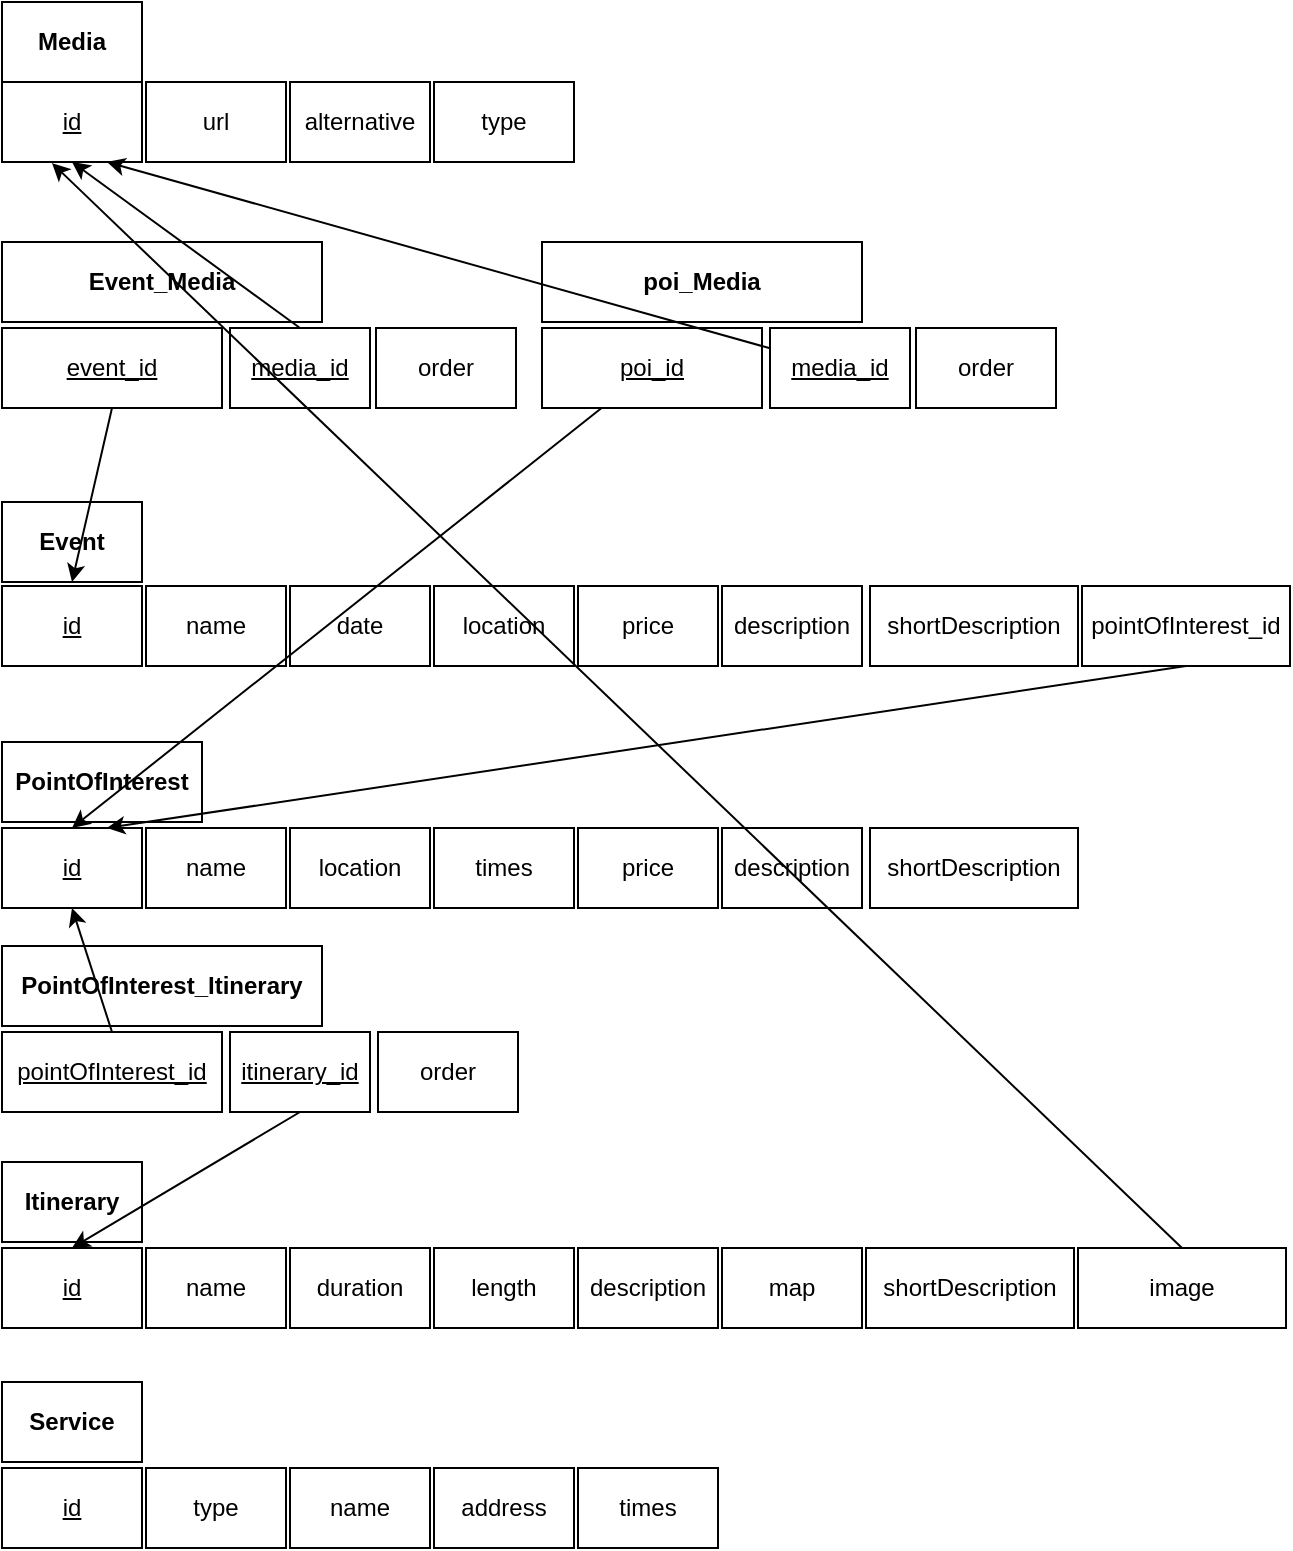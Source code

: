 <mxfile version="18.1.1" type="device"><diagram id="8Mz58BBFj5CzfS6C-rat" name="Page-1"><mxGraphModel dx="946" dy="1706" grid="1" gridSize="10" guides="1" tooltips="1" connect="1" arrows="1" fold="1" page="1" pageScale="1" pageWidth="827" pageHeight="1169" math="0" shadow="0"><root><mxCell id="0"/><mxCell id="1" parent="0"/><mxCell id="DECdh9hEnULVtX-ya3g--1" value="Event" style="rounded=0;whiteSpace=wrap;html=1;fontStyle=1" parent="1" vertex="1"><mxGeometry x="100" y="100" width="70" height="40" as="geometry"/></mxCell><mxCell id="DECdh9hEnULVtX-ya3g--2" value="id" style="rounded=0;whiteSpace=wrap;html=1;fontStyle=4" parent="1" vertex="1"><mxGeometry x="100" y="142" width="70" height="40" as="geometry"/></mxCell><mxCell id="DECdh9hEnULVtX-ya3g--3" value="name" style="rounded=0;whiteSpace=wrap;html=1;" parent="1" vertex="1"><mxGeometry x="172" y="142" width="70" height="40" as="geometry"/></mxCell><mxCell id="DECdh9hEnULVtX-ya3g--4" value="date" style="rounded=0;whiteSpace=wrap;html=1;" parent="1" vertex="1"><mxGeometry x="244" y="142" width="70" height="40" as="geometry"/></mxCell><mxCell id="DECdh9hEnULVtX-ya3g--5" value="location" style="rounded=0;whiteSpace=wrap;html=1;" parent="1" vertex="1"><mxGeometry x="316" y="142" width="70" height="40" as="geometry"/></mxCell><mxCell id="DECdh9hEnULVtX-ya3g--6" value="price" style="rounded=0;whiteSpace=wrap;html=1;" parent="1" vertex="1"><mxGeometry x="388" y="142" width="70" height="40" as="geometry"/></mxCell><mxCell id="DECdh9hEnULVtX-ya3g--7" value="description" style="rounded=0;whiteSpace=wrap;html=1;" parent="1" vertex="1"><mxGeometry x="460" y="142" width="70" height="40" as="geometry"/></mxCell><mxCell id="DECdh9hEnULVtX-ya3g--10" value="shortDescription" style="rounded=0;whiteSpace=wrap;html=1;" parent="1" vertex="1"><mxGeometry x="534" y="142" width="104" height="40" as="geometry"/></mxCell><mxCell id="DECdh9hEnULVtX-ya3g--12" value="pointOfInterest_id" style="rounded=0;whiteSpace=wrap;html=1;" parent="1" vertex="1"><mxGeometry x="640" y="142" width="104" height="40" as="geometry"/></mxCell><mxCell id="DECdh9hEnULVtX-ya3g--13" value="PointOfInterest" style="rounded=0;whiteSpace=wrap;html=1;fontStyle=1" parent="1" vertex="1"><mxGeometry x="100" y="220" width="100" height="40" as="geometry"/></mxCell><mxCell id="DECdh9hEnULVtX-ya3g--14" value="id" style="rounded=0;whiteSpace=wrap;html=1;fontStyle=4" parent="1" vertex="1"><mxGeometry x="100" y="263" width="70" height="40" as="geometry"/></mxCell><mxCell id="DECdh9hEnULVtX-ya3g--15" value="name" style="rounded=0;whiteSpace=wrap;html=1;" parent="1" vertex="1"><mxGeometry x="172" y="263" width="70" height="40" as="geometry"/></mxCell><mxCell id="DECdh9hEnULVtX-ya3g--16" value="location" style="rounded=0;whiteSpace=wrap;html=1;" parent="1" vertex="1"><mxGeometry x="244" y="263" width="70" height="40" as="geometry"/></mxCell><mxCell id="DECdh9hEnULVtX-ya3g--17" value="times" style="rounded=0;whiteSpace=wrap;html=1;" parent="1" vertex="1"><mxGeometry x="316" y="263" width="70" height="40" as="geometry"/></mxCell><mxCell id="DECdh9hEnULVtX-ya3g--18" value="price" style="rounded=0;whiteSpace=wrap;html=1;" parent="1" vertex="1"><mxGeometry x="388" y="263" width="70" height="40" as="geometry"/></mxCell><mxCell id="DECdh9hEnULVtX-ya3g--19" value="description" style="rounded=0;whiteSpace=wrap;html=1;" parent="1" vertex="1"><mxGeometry x="460" y="263" width="70" height="40" as="geometry"/></mxCell><mxCell id="DECdh9hEnULVtX-ya3g--22" value="shortDescription" style="rounded=0;whiteSpace=wrap;html=1;" parent="1" vertex="1"><mxGeometry x="534" y="263" width="104" height="40" as="geometry"/></mxCell><mxCell id="DECdh9hEnULVtX-ya3g--24" value="Itinerary" style="rounded=0;whiteSpace=wrap;html=1;fontStyle=1" parent="1" vertex="1"><mxGeometry x="100" y="430" width="70" height="40" as="geometry"/></mxCell><mxCell id="DECdh9hEnULVtX-ya3g--25" value="id" style="rounded=0;whiteSpace=wrap;html=1;fontStyle=4" parent="1" vertex="1"><mxGeometry x="100" y="473" width="70" height="40" as="geometry"/></mxCell><mxCell id="DECdh9hEnULVtX-ya3g--26" value="name" style="rounded=0;whiteSpace=wrap;html=1;" parent="1" vertex="1"><mxGeometry x="172" y="473" width="70" height="40" as="geometry"/></mxCell><mxCell id="DECdh9hEnULVtX-ya3g--27" value="duration" style="rounded=0;whiteSpace=wrap;html=1;" parent="1" vertex="1"><mxGeometry x="244" y="473" width="70" height="40" as="geometry"/></mxCell><mxCell id="DECdh9hEnULVtX-ya3g--28" value="length" style="rounded=0;whiteSpace=wrap;html=1;" parent="1" vertex="1"><mxGeometry x="316" y="473" width="70" height="40" as="geometry"/></mxCell><mxCell id="DECdh9hEnULVtX-ya3g--29" value="description" style="rounded=0;whiteSpace=wrap;html=1;" parent="1" vertex="1"><mxGeometry x="388" y="473" width="70" height="40" as="geometry"/></mxCell><mxCell id="DECdh9hEnULVtX-ya3g--30" value="map" style="rounded=0;whiteSpace=wrap;html=1;" parent="1" vertex="1"><mxGeometry x="460" y="473" width="70" height="40" as="geometry"/></mxCell><mxCell id="DECdh9hEnULVtX-ya3g--33" value="shortDescription" style="rounded=0;whiteSpace=wrap;html=1;" parent="1" vertex="1"><mxGeometry x="532" y="473" width="104" height="40" as="geometry"/></mxCell><mxCell id="DECdh9hEnULVtX-ya3g--34" value="Service" style="rounded=0;whiteSpace=wrap;html=1;fontStyle=1" parent="1" vertex="1"><mxGeometry x="100" y="540" width="70" height="40" as="geometry"/></mxCell><mxCell id="DECdh9hEnULVtX-ya3g--35" value="id" style="rounded=0;whiteSpace=wrap;html=1;fontStyle=4" parent="1" vertex="1"><mxGeometry x="100" y="583" width="70" height="40" as="geometry"/></mxCell><mxCell id="DECdh9hEnULVtX-ya3g--36" value="type" style="rounded=0;whiteSpace=wrap;html=1;" parent="1" vertex="1"><mxGeometry x="172" y="583" width="70" height="40" as="geometry"/></mxCell><mxCell id="DECdh9hEnULVtX-ya3g--37" value="name" style="rounded=0;whiteSpace=wrap;html=1;" parent="1" vertex="1"><mxGeometry x="244" y="583" width="70" height="40" as="geometry"/></mxCell><mxCell id="DECdh9hEnULVtX-ya3g--38" value="address" style="rounded=0;whiteSpace=wrap;html=1;" parent="1" vertex="1"><mxGeometry x="316" y="583" width="70" height="40" as="geometry"/></mxCell><mxCell id="DECdh9hEnULVtX-ya3g--39" value="times" style="rounded=0;whiteSpace=wrap;html=1;" parent="1" vertex="1"><mxGeometry x="388" y="583" width="70" height="40" as="geometry"/></mxCell><mxCell id="DECdh9hEnULVtX-ya3g--43" value="PointOfInterest_Itinerary" style="rounded=0;whiteSpace=wrap;html=1;fontStyle=1" parent="1" vertex="1"><mxGeometry x="100" y="322" width="160" height="40" as="geometry"/></mxCell><mxCell id="DECdh9hEnULVtX-ya3g--44" value="pointOfInterest_id" style="rounded=0;whiteSpace=wrap;html=1;fontStyle=4" parent="1" vertex="1"><mxGeometry x="100" y="365" width="110" height="40" as="geometry"/></mxCell><mxCell id="DECdh9hEnULVtX-ya3g--45" value="itinerary_id" style="rounded=0;whiteSpace=wrap;html=1;fontStyle=4" parent="1" vertex="1"><mxGeometry x="214" y="365" width="70" height="40" as="geometry"/></mxCell><mxCell id="DECdh9hEnULVtX-ya3g--46" value="" style="endArrow=classic;html=1;rounded=0;exitX=0.5;exitY=1;exitDx=0;exitDy=0;entryX=0.75;entryY=0;entryDx=0;entryDy=0;" parent="1" source="DECdh9hEnULVtX-ya3g--12" target="DECdh9hEnULVtX-ya3g--14" edge="1"><mxGeometry width="50" height="50" relative="1" as="geometry"><mxPoint x="479" y="380" as="sourcePoint"/><mxPoint x="529" y="330" as="targetPoint"/></mxGeometry></mxCell><mxCell id="DECdh9hEnULVtX-ya3g--47" value="" style="endArrow=classic;html=1;rounded=0;exitX=0.5;exitY=0;exitDx=0;exitDy=0;entryX=0.5;entryY=1;entryDx=0;entryDy=0;" parent="1" source="DECdh9hEnULVtX-ya3g--44" target="DECdh9hEnULVtX-ya3g--14" edge="1"><mxGeometry width="50" height="50" relative="1" as="geometry"><mxPoint x="480" y="380" as="sourcePoint"/><mxPoint x="530" y="330" as="targetPoint"/></mxGeometry></mxCell><mxCell id="DECdh9hEnULVtX-ya3g--48" value="" style="endArrow=classic;html=1;rounded=0;exitX=0.5;exitY=1;exitDx=0;exitDy=0;entryX=0.5;entryY=0;entryDx=0;entryDy=0;" parent="1" source="DECdh9hEnULVtX-ya3g--45" target="DECdh9hEnULVtX-ya3g--25" edge="1"><mxGeometry width="50" height="50" relative="1" as="geometry"><mxPoint x="480" y="400" as="sourcePoint"/><mxPoint x="530" y="350" as="targetPoint"/></mxGeometry></mxCell><mxCell id="FZIolosV4i22tuHoSoX0-1" value="Media" style="rounded=0;whiteSpace=wrap;html=1;fontStyle=1" parent="1" vertex="1"><mxGeometry x="100" y="-150" width="70" height="40" as="geometry"/></mxCell><mxCell id="FZIolosV4i22tuHoSoX0-2" value="id" style="rounded=0;whiteSpace=wrap;html=1;fontStyle=4" parent="1" vertex="1"><mxGeometry x="100" y="-110" width="70" height="40" as="geometry"/></mxCell><mxCell id="FZIolosV4i22tuHoSoX0-3" value="url" style="rounded=0;whiteSpace=wrap;html=1;" parent="1" vertex="1"><mxGeometry x="172" y="-110" width="70" height="40" as="geometry"/></mxCell><mxCell id="FZIolosV4i22tuHoSoX0-4" value="alternative" style="rounded=0;whiteSpace=wrap;html=1;" parent="1" vertex="1"><mxGeometry x="244" y="-110" width="70" height="40" as="geometry"/></mxCell><mxCell id="FZIolosV4i22tuHoSoX0-5" value="type" style="rounded=0;whiteSpace=wrap;html=1;" parent="1" vertex="1"><mxGeometry x="316" y="-110" width="70" height="40" as="geometry"/></mxCell><mxCell id="FZIolosV4i22tuHoSoX0-14" value="Event_Media" style="rounded=0;whiteSpace=wrap;html=1;fontStyle=1" parent="1" vertex="1"><mxGeometry x="100" y="-30" width="160" height="40" as="geometry"/></mxCell><mxCell id="FZIolosV4i22tuHoSoX0-15" value="event_id" style="rounded=0;whiteSpace=wrap;html=1;fontStyle=4" parent="1" vertex="1"><mxGeometry x="100" y="13" width="110" height="40" as="geometry"/></mxCell><mxCell id="FZIolosV4i22tuHoSoX0-16" value="media_id" style="rounded=0;whiteSpace=wrap;html=1;fontStyle=4" parent="1" vertex="1"><mxGeometry x="214" y="13" width="70" height="40" as="geometry"/></mxCell><mxCell id="FZIolosV4i22tuHoSoX0-17" value="poi_Media" style="rounded=0;whiteSpace=wrap;html=1;fontStyle=1" parent="1" vertex="1"><mxGeometry x="370" y="-30" width="160" height="40" as="geometry"/></mxCell><mxCell id="FZIolosV4i22tuHoSoX0-18" value="poi_id" style="rounded=0;whiteSpace=wrap;html=1;fontStyle=4" parent="1" vertex="1"><mxGeometry x="370" y="13" width="110" height="40" as="geometry"/></mxCell><mxCell id="FZIolosV4i22tuHoSoX0-19" value="media_id" style="rounded=0;whiteSpace=wrap;html=1;fontStyle=4" parent="1" vertex="1"><mxGeometry x="484" y="13" width="70" height="40" as="geometry"/></mxCell><mxCell id="FZIolosV4i22tuHoSoX0-20" value="" style="endArrow=classic;html=1;rounded=0;exitX=0.5;exitY=1;exitDx=0;exitDy=0;entryX=0.5;entryY=1;entryDx=0;entryDy=0;" parent="1" source="FZIolosV4i22tuHoSoX0-15" target="DECdh9hEnULVtX-ya3g--1" edge="1"><mxGeometry width="50" height="50" relative="1" as="geometry"><mxPoint x="290" y="70" as="sourcePoint"/><mxPoint x="340" y="20" as="targetPoint"/></mxGeometry></mxCell><mxCell id="FZIolosV4i22tuHoSoX0-21" value="" style="endArrow=classic;html=1;rounded=0;exitX=0.5;exitY=0;exitDx=0;exitDy=0;entryX=0.5;entryY=1;entryDx=0;entryDy=0;" parent="1" source="FZIolosV4i22tuHoSoX0-16" target="FZIolosV4i22tuHoSoX0-2" edge="1"><mxGeometry width="50" height="50" relative="1" as="geometry"><mxPoint x="290" y="200" as="sourcePoint"/><mxPoint x="340" y="150" as="targetPoint"/></mxGeometry></mxCell><mxCell id="FZIolosV4i22tuHoSoX0-22" value="" style="endArrow=classic;html=1;rounded=0;entryX=0.75;entryY=1;entryDx=0;entryDy=0;" parent="1" source="FZIolosV4i22tuHoSoX0-19" target="FZIolosV4i22tuHoSoX0-2" edge="1"><mxGeometry width="50" height="50" relative="1" as="geometry"><mxPoint x="290" y="200" as="sourcePoint"/><mxPoint x="340" y="150" as="targetPoint"/></mxGeometry></mxCell><mxCell id="FZIolosV4i22tuHoSoX0-23" value="" style="endArrow=classic;html=1;rounded=0;entryX=0.5;entryY=0;entryDx=0;entryDy=0;" parent="1" source="FZIolosV4i22tuHoSoX0-18" target="DECdh9hEnULVtX-ya3g--14" edge="1"><mxGeometry width="50" height="50" relative="1" as="geometry"><mxPoint x="290" y="70" as="sourcePoint"/><mxPoint x="260" y="220" as="targetPoint"/></mxGeometry></mxCell><mxCell id="4_5GIuju8n95WL-1R4A_-1" value="image" style="rounded=0;whiteSpace=wrap;html=1;" vertex="1" parent="1"><mxGeometry x="638" y="473" width="104" height="40" as="geometry"/></mxCell><mxCell id="4_5GIuju8n95WL-1R4A_-2" value="" style="endArrow=classic;html=1;rounded=0;exitX=0.5;exitY=0;exitDx=0;exitDy=0;entryX=0.357;entryY=1.013;entryDx=0;entryDy=0;entryPerimeter=0;" edge="1" parent="1" source="4_5GIuju8n95WL-1R4A_-1" target="FZIolosV4i22tuHoSoX0-2"><mxGeometry width="50" height="50" relative="1" as="geometry"><mxPoint x="165" y="375" as="sourcePoint"/><mxPoint x="145" y="313" as="targetPoint"/></mxGeometry></mxCell><mxCell id="4_5GIuju8n95WL-1R4A_-3" value="order" style="rounded=0;whiteSpace=wrap;html=1;" vertex="1" parent="1"><mxGeometry x="288" y="365" width="70" height="40" as="geometry"/></mxCell><mxCell id="4_5GIuju8n95WL-1R4A_-4" value="order" style="rounded=0;whiteSpace=wrap;html=1;" vertex="1" parent="1"><mxGeometry x="287" y="13" width="70" height="40" as="geometry"/></mxCell><mxCell id="4_5GIuju8n95WL-1R4A_-5" value="order" style="rounded=0;whiteSpace=wrap;html=1;" vertex="1" parent="1"><mxGeometry x="557" y="13" width="70" height="40" as="geometry"/></mxCell></root></mxGraphModel></diagram></mxfile>